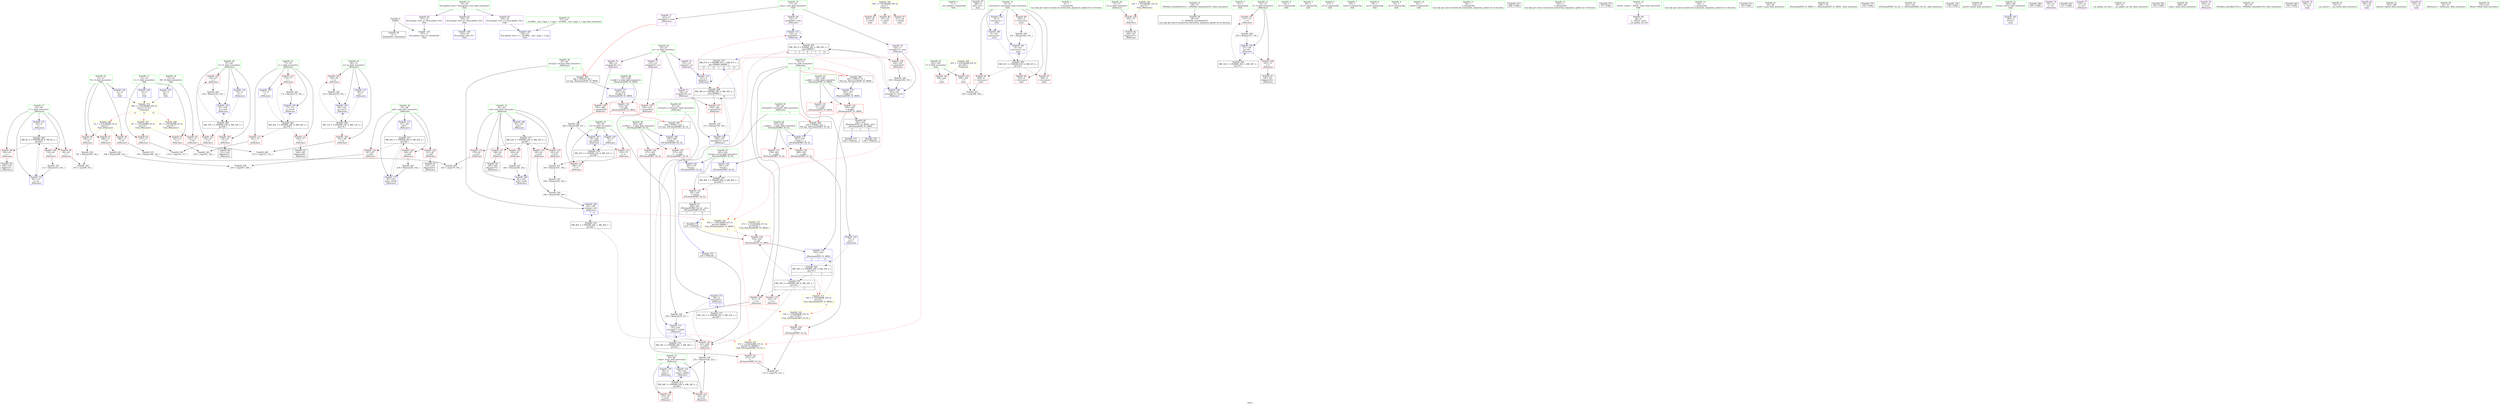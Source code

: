 digraph "SVFG" {
	label="SVFG";

	Node0x561d7dd28f70 [shape=record,color=grey,label="{NodeID: 0\nNullPtr}"];
	Node0x561d7dd28f70 -> Node0x561d7dd4ca90[style=solid];
	Node0x561d7dd28f70 -> Node0x561d7dd52920[style=solid];
	Node0x561d7dd67010 [shape=record,color=black,label="{NodeID: 277\nMR_24V_3 = PHI(MR_24V_4, MR_24V_2, )\npts\{82 \}\n}"];
	Node0x561d7dd67010 -> Node0x561d7dd50c60[style=dashed];
	Node0x561d7dd67010 -> Node0x561d7dd50d30[style=dashed];
	Node0x561d7dd67010 -> Node0x561d7dd50e00[style=dashed];
	Node0x561d7dd67010 -> Node0x561d7dd50ed0[style=dashed];
	Node0x561d7dd67010 -> Node0x561d7dd50fa0[style=dashed];
	Node0x561d7dd67010 -> Node0x561d7dd538c0[style=dashed];
	Node0x561d7dd4bf60 [shape=record,color=red,label="{NodeID: 111\n161\<--77\n\<--c\n_Z6docasev\n}"];
	Node0x561d7dd4bf60 -> Node0x561d7dd5a970[style=solid];
	Node0x561d7dd4a230 [shape=record,color=green,label="{NodeID: 28\n67\<--68\ni1\<--i1_field_insensitive\n_Z6docasev\n}"];
	Node0x561d7dd4a230 -> Node0x561d7dd4b740[style=solid];
	Node0x561d7dd4a230 -> Node0x561d7dd4b810[style=solid];
	Node0x561d7dd4a230 -> Node0x561d7dd4b8e0[style=solid];
	Node0x561d7dd4a230 -> Node0x561d7dd52c90[style=solid];
	Node0x561d7dd4a230 -> Node0x561d7dd52e30[style=solid];
	Node0x561d7dd6bbf0 [shape=record,color=yellow,style=double,label="{NodeID: 305\n59V_1 = ENCHI(MR_59V_0)\npts\{1 \}\nFun[main]}"];
	Node0x561d7dd6bbf0 -> Node0x561d7dd4eb30[style=dashed];
	Node0x561d7dd6bbf0 -> Node0x561d7dd4b330[style=dashed];
	Node0x561d7dd6bbf0 -> Node0x561d7dd4b400[style=dashed];
	Node0x561d7dd51f10 [shape=record,color=red,label="{NodeID: 139\n275\<--265\n\<--__b.addr\n_ZSt3maxIiERKT_S2_S2_\n}"];
	Node0x561d7dd51f10 -> Node0x561d7dd54280[style=solid];
	Node0x561d7dd4ca90 [shape=record,color=black,label="{NodeID: 56\n2\<--3\ndummyVal\<--dummyVal\n}"];
	Node0x561d7dd595f0 [shape=record,color=grey,label="{NodeID: 250\n196 = Binary(194, 195, )\n}"];
	Node0x561d7dd595f0 -> Node0x561d7dd537f0[style=solid];
	Node0x561d7dd53720 [shape=record,color=blue,label="{NodeID: 167\n79\<--189\nto\<--add39\n_Z6docasev\n}"];
	Node0x561d7dd53720 -> Node0x561d7dd4c2a0[style=dashed];
	Node0x561d7dd53720 -> Node0x561d7dd66b10[style=dashed];
	Node0x561d7dd4e210 [shape=record,color=purple,label="{NodeID: 84\n337\<--35\nllvm.global_ctors_2\<--llvm.global_ctors\nGlob }"];
	Node0x561d7dd4e210 -> Node0x561d7dd52920[style=solid];
	Node0x561d7dd2d5d0 [shape=record,color=green,label="{NodeID: 1\n7\<--1\n__dso_handle\<--dummyObj\nGlob }"];
	Node0x561d7dd67d20 [shape=record,color=black,label="{NodeID: 278\nMR_26V_2 = PHI(MR_26V_3, MR_26V_1, )\npts\{84 \}\n}"];
	Node0x561d7dd67d20 -> Node0x561d7dd517c0[style=dashed];
	Node0x561d7dd67d20 -> Node0x561d7dd537f0[style=dashed];
	Node0x561d7dd4c030 [shape=record,color=red,label="{NodeID: 112\n165\<--77\n\<--c\n_Z6docasev\n}"];
	Node0x561d7dd4c030 -> Node0x561d7dd4d0a0[style=solid];
	Node0x561d7dd4a300 [shape=record,color=green,label="{NodeID: 29\n69\<--70\nm\<--m_field_insensitive\n_Z6docasev\n}"];
	Node0x561d7dd4a300 -> Node0x561d7dd4b9b0[style=solid];
	Node0x561d7dd4a300 -> Node0x561d7dd4ba80[style=solid];
	Node0x561d7dd4a300 -> Node0x561d7dd52f00[style=solid];
	Node0x561d7dd4a300 -> Node0x561d7dd53240[style=solid];
	Node0x561d7dd51fe0 [shape=record,color=red,label="{NodeID: 140\n270\<--269\n\<--\n_ZSt3maxIiERKT_S2_S2_\n}"];
	Node0x561d7dd51fe0 -> Node0x561d7dd5a070[style=solid];
	Node0x561d7dd4cb90 [shape=record,color=black,label="{NodeID: 57\n288\<--9\nmain_ret\<--\nmain\n}"];
	Node0x561d7dd59770 [shape=record,color=grey,label="{NodeID: 251\n193 = Binary(191, 192, )\n}"];
	Node0x561d7dd59770 -> Node0x561d7dd598f0[style=solid];
	Node0x561d7dd537f0 [shape=record,color=blue,label="{NodeID: 168\n83\<--196\nref.tmp\<--div\n_Z6docasev\n|{|<s1>6}}"];
	Node0x561d7dd537f0 -> Node0x561d7dd67d20[style=dashed];
	Node0x561d7dd537f0:s1 -> Node0x561d7dd6c460[style=dashed,color=red];
	Node0x561d7dd4e310 [shape=record,color=red,label="{NodeID: 85\n298\<--8\n\<--testcasenr\nmain\n}"];
	Node0x561d7dd4e310 -> Node0x561d7dd5a670[style=solid];
	Node0x561d7dd48480 [shape=record,color=green,label="{NodeID: 2\n9\<--1\n\<--dummyObj\nCan only get source location for instruction, argument, global var or function.}"];
	Node0x561d7dd67e10 [shape=record,color=black,label="{NodeID: 279\nMR_49V_3 = PHI(MR_49V_4, MR_49V_2, )\npts\{262 \}\n}"];
	Node0x561d7dd67e10 -> Node0x561d7dd51bd0[style=dashed];
	Node0x561d7dd4c100 [shape=record,color=red,label="{NodeID: 113\n172\<--77\n\<--c\n_Z6docasev\n}"];
	Node0x561d7dd4c100 -> Node0x561d7dd59ef0[style=solid];
	Node0x561d7dd4a3d0 [shape=record,color=green,label="{NodeID: 30\n71\<--72\np\<--p_field_insensitive\n_Z6docasev\n}"];
	Node0x561d7dd4a3d0 -> Node0x561d7dd4bb50[style=solid];
	Node0x561d7dd520b0 [shape=record,color=red,label="{NodeID: 141\n272\<--271\n\<--\n_ZSt3maxIiERKT_S2_S2_\n}"];
	Node0x561d7dd520b0 -> Node0x561d7dd5a070[style=solid];
	Node0x561d7dd4cc60 [shape=record,color=black,label="{NodeID: 58\n48\<--49\n\<--_ZNSt8ios_base4InitD1Ev\nCan only get source location for instruction, argument, global var or function.}"];
	Node0x561d7dd598f0 [shape=record,color=grey,label="{NodeID: 252\n194 = Binary(193, 102, )\n}"];
	Node0x561d7dd598f0 -> Node0x561d7dd595f0[style=solid];
	Node0x561d7dd538c0 [shape=record,color=blue,label="{NodeID: 169\n81\<--201\np32\<--inc43\n_Z6docasev\n}"];
	Node0x561d7dd538c0 -> Node0x561d7dd67010[style=dashed];
	Node0x561d7dd4e3e0 [shape=record,color=red,label="{NodeID: 86\n303\<--8\n\<--testcasenr\nmain\n}"];
	Node0x561d7dd48510 [shape=record,color=green,label="{NodeID: 3\n21\<--1\n.str\<--dummyObj\nGlob }"];
	Node0x561d7dd68310 [shape=record,color=black,label="{NodeID: 280\nMR_10V_3 = PHI(MR_10V_4, MR_10V_2, )\npts\{68 \}\n}"];
	Node0x561d7dd68310 -> Node0x561d7dd4b740[style=dashed];
	Node0x561d7dd68310 -> Node0x561d7dd4b810[style=dashed];
	Node0x561d7dd68310 -> Node0x561d7dd4b8e0[style=dashed];
	Node0x561d7dd68310 -> Node0x561d7dd52e30[style=dashed];
	Node0x561d7dd4c1d0 [shape=record,color=red,label="{NodeID: 114\n188\<--79\n\<--to\n_Z6docasev\n}"];
	Node0x561d7dd4c1d0 -> Node0x561d7dd58cf0[style=solid];
	Node0x561d7dd4a4a0 [shape=record,color=green,label="{NodeID: 31\n73\<--74\nb\<--b_field_insensitive\n_Z6docasev\n}"];
	Node0x561d7dd4a4a0 -> Node0x561d7dd4bc20[style=solid];
	Node0x561d7dd4a4a0 -> Node0x561d7dd4bcf0[style=solid];
	Node0x561d7dd4a4a0 -> Node0x561d7dd52fd0[style=solid];
	Node0x561d7dd6bec0 [shape=record,color=yellow,style=double,label="{NodeID: 308\n65V_1 = ENCHI(MR_65V_0)\npts\{292 \}\nFun[main]}"];
	Node0x561d7dd6bec0 -> Node0x561d7dd52180[style=dashed];
	Node0x561d7dd6bec0 -> Node0x561d7dd52250[style=dashed];
	Node0x561d7dd52180 [shape=record,color=red,label="{NodeID: 142\n299\<--291\n\<--T\nmain\n}"];
	Node0x561d7dd52180 -> Node0x561d7dd5a670[style=solid];
	Node0x561d7dd4cd60 [shape=record,color=black,label="{NodeID: 59\n106\<--105\nidxprom\<--\n_Z6docasev\n}"];
	Node0x561d7dd59a70 [shape=record,color=grey,label="{NodeID: 253\n181 = Binary(180, 102, )\n}"];
	Node0x561d7dd59a70 -> Node0x561d7dd5a7f0[style=solid];
	Node0x561d7dd53990 [shape=record,color=blue,label="{NodeID: 170\n85\<--9\ntrans\<--\n_Z6docasev\n}"];
	Node0x561d7dd53990 -> Node0x561d7dd65210[style=dashed];
	Node0x561d7dd4e4b0 [shape=record,color=red,label="{NodeID: 87\n309\<--8\n\<--testcasenr\nmain\n}"];
	Node0x561d7dd485a0 [shape=record,color=green,label="{NodeID: 4\n23\<--1\n.str.1\<--dummyObj\nGlob }"];
	Node0x561d7dd4c2a0 [shape=record,color=red,label="{NodeID: 115\n191\<--79\n\<--to\n_Z6docasev\n}"];
	Node0x561d7dd4c2a0 -> Node0x561d7dd59770[style=solid];
	Node0x561d7dd4a570 [shape=record,color=green,label="{NodeID: 32\n75\<--76\nres\<--res_field_insensitive\n_Z6docasev\n|{|<s3>5|<s4>6}}"];
	Node0x561d7dd4a570 -> Node0x561d7dd4bdc0[style=solid];
	Node0x561d7dd4a570 -> Node0x561d7dd4be90[style=solid];
	Node0x561d7dd4a570 -> Node0x561d7dd53310[style=solid];
	Node0x561d7dd4a570:s3 -> Node0x561d7dd54b30[style=solid,color=red];
	Node0x561d7dd4a570:s4 -> Node0x561d7dd54b30[style=solid,color=red];
	Node0x561d7dd52250 [shape=record,color=red,label="{NodeID: 143\n304\<--291\n\<--T\nmain\n}"];
	Node0x561d7dd4ce30 [shape=record,color=black,label="{NodeID: 60\n121\<--120\nidxprom5\<--\n_Z6docasev\n}"];
	Node0x561d7dd59bf0 [shape=record,color=grey,label="{NodeID: 254\n101 = Binary(100, 102, )\n}"];
	Node0x561d7dd59bf0 -> Node0x561d7dd5aaf0[style=solid];
	Node0x561d7dd53a60 [shape=record,color=blue,label="{NodeID: 171\n87\<--102\np45\<--\n_Z6docasev\n}"];
	Node0x561d7dd53a60 -> Node0x561d7dd65710[style=dashed];
	Node0x561d7dd4e580 [shape=record,color=red,label="{NodeID: 88\n320\<--8\n\<--testcasenr\nmain\n}"];
	Node0x561d7dd4e580 -> Node0x561d7dd59470[style=solid];
	Node0x561d7dd48630 [shape=record,color=green,label="{NodeID: 5\n25\<--1\n.str.2\<--dummyObj\nGlob }"];
	Node0x561d7dd68d10 [shape=record,color=black,label="{NodeID: 282\nMR_18V_3 = PHI(MR_18V_4, MR_18V_2, )\npts\{76 \}\n|{|<s1>5}}"];
	Node0x561d7dd68d10 -> Node0x561d7dd66610[style=dashed];
	Node0x561d7dd68d10:s1 -> Node0x561d7dd6c190[style=dashed,color=red];
	Node0x561d7dd50c60 [shape=record,color=red,label="{NodeID: 116\n179\<--81\n\<--p32\n_Z6docasev\n}"];
	Node0x561d7dd50c60 -> Node0x561d7dd5a7f0[style=solid];
	Node0x561d7dd4a640 [shape=record,color=green,label="{NodeID: 33\n77\<--78\nc\<--c_field_insensitive\n_Z6docasev\n}"];
	Node0x561d7dd4a640 -> Node0x561d7dd4bf60[style=solid];
	Node0x561d7dd4a640 -> Node0x561d7dd4c030[style=solid];
	Node0x561d7dd4a640 -> Node0x561d7dd4c100[style=solid];
	Node0x561d7dd4a640 -> Node0x561d7dd533e0[style=solid];
	Node0x561d7dd4a640 -> Node0x561d7dd534b0[style=solid];
	Node0x561d7dd6c0b0 [shape=record,color=yellow,style=double,label="{NodeID: 310\n69V_1 = ENCHI(MR_69V_0)\npts\{12 14 16 \}\nFun[main]|{<s0>13|<s1>13|<s2>13}}"];
	Node0x561d7dd6c0b0:s0 -> Node0x561d7dd6a110[style=dashed,color=red];
	Node0x561d7dd6c0b0:s1 -> Node0x561d7dd6ac30[style=dashed,color=red];
	Node0x561d7dd6c0b0:s2 -> Node0x561d7dd6ad10[style=dashed,color=red];
	Node0x561d7dd52320 [shape=record,color=blue,label="{NodeID: 144\n8\<--9\ntestcasenr\<--\nGlob }"];
	Node0x561d7dd52320 -> Node0x561d7dd544f0[style=dashed];
	Node0x561d7dd4cf00 [shape=record,color=black,label="{NodeID: 61\n142\<--141\nidxprom14\<--\n_Z6docasev\n}"];
	Node0x561d7dd59d70 [shape=record,color=grey,label="{NodeID: 255\n111 = Binary(110, 102, )\n}"];
	Node0x561d7dd59d70 -> Node0x561d7dd52bc0[style=solid];
	Node0x561d7dd53b30 [shape=record,color=blue,label="{NodeID: 172\n89\<--9\nref.tmp50\<--\n_Z6docasev\n|{|<s2>7}}"];
	Node0x561d7dd53b30 -> Node0x561d7dd517c0[style=dashed];
	Node0x561d7dd53b30 -> Node0x561d7dd65c10[style=dashed];
	Node0x561d7dd53b30:s2 -> Node0x561d7dd6c840[style=dashed,color=red];
	Node0x561d7dd4e650 [shape=record,color=red,label="{NodeID: 89\n100\<--11\n\<--N\n_Z6docasev\n}"];
	Node0x561d7dd4e650 -> Node0x561d7dd59bf0[style=solid];
	Node0x561d7dd48f70 [shape=record,color=green,label="{NodeID: 6\n27\<--1\n.str.3\<--dummyObj\nGlob }"];
	Node0x561d7dd69210 [shape=record,color=black,label="{NodeID: 283\nMR_20V_3 = PHI(MR_20V_4, MR_20V_2, )\npts\{78 \}\n}"];
	Node0x561d7dd69210 -> Node0x561d7dd4bf60[style=dashed];
	Node0x561d7dd69210 -> Node0x561d7dd4c030[style=dashed];
	Node0x561d7dd69210 -> Node0x561d7dd4c100[style=dashed];
	Node0x561d7dd69210 -> Node0x561d7dd534b0[style=dashed];
	Node0x561d7dd50d30 [shape=record,color=red,label="{NodeID: 117\n184\<--81\n\<--p32\n_Z6docasev\n}"];
	Node0x561d7dd50d30 -> Node0x561d7dd4d170[style=solid];
	Node0x561d7dd4a710 [shape=record,color=green,label="{NodeID: 34\n79\<--80\nto\<--to_field_insensitive\n_Z6docasev\n}"];
	Node0x561d7dd4a710 -> Node0x561d7dd4c1d0[style=solid];
	Node0x561d7dd4a710 -> Node0x561d7dd4c2a0[style=solid];
	Node0x561d7dd4a710 -> Node0x561d7dd53580[style=solid];
	Node0x561d7dd4a710 -> Node0x561d7dd53720[style=solid];
	Node0x561d7dd6c190 [shape=record,color=yellow,style=double,label="{NodeID: 311\n18V_1 = ENCHI(MR_18V_0)\npts\{76 \}\nFun[_Z6setmaxIiERT_S1_RKS0_]|{|<s2>9}}"];
	Node0x561d7dd6c190 -> Node0x561d7dd51b00[style=dashed];
	Node0x561d7dd6c190 -> Node0x561d7dd54010[style=dashed];
	Node0x561d7dd6c190:s2 -> Node0x561d7dd6c840[style=dashed,color=red];
	Node0x561d7dd52420 [shape=record,color=blue,label="{NodeID: 145\n11\<--9\nN\<--\nGlob }"];
	Node0x561d7dd52420 -> Node0x561d7dd6c0b0[style=dashed];
	Node0x561d7dd4cfd0 [shape=record,color=black,label="{NodeID: 62\n148\<--147\nidxprom17\<--\n_Z6docasev\n}"];
	Node0x561d7dd59ef0 [shape=record,color=grey,label="{NodeID: 256\n173 = Binary(172, 102, )\n}"];
	Node0x561d7dd59ef0 -> Node0x561d7dd534b0[style=solid];
	Node0x561d7dd53c00 [shape=record,color=blue,label="{NodeID: 173\n91\<--218\nref.tmp51\<--sub54\n_Z6docasev\n|{|<s2>7}}"];
	Node0x561d7dd53c00 -> Node0x561d7dd517c0[style=dashed];
	Node0x561d7dd53c00 -> Node0x561d7dd66110[style=dashed];
	Node0x561d7dd53c00:s2 -> Node0x561d7dd6ca00[style=dashed,color=red];
	Node0x561d7dd4e720 [shape=record,color=red,label="{NodeID: 90\n180\<--11\n\<--N\n_Z6docasev\n}"];
	Node0x561d7dd4e720 -> Node0x561d7dd59a70[style=solid];
	Node0x561d7dd49000 [shape=record,color=green,label="{NodeID: 7\n29\<--1\nstderr\<--dummyObj\nGlob }"];
	Node0x561d7dd69710 [shape=record,color=black,label="{NodeID: 284\nMR_8V_3 = PHI(MR_8V_4, MR_8V_2, )\npts\{66 \}\n}"];
	Node0x561d7dd69710 -> Node0x561d7dd4b4d0[style=dashed];
	Node0x561d7dd69710 -> Node0x561d7dd4b5a0[style=dashed];
	Node0x561d7dd69710 -> Node0x561d7dd4b670[style=dashed];
	Node0x561d7dd69710 -> Node0x561d7dd52bc0[style=dashed];
	Node0x561d7dd50e00 [shape=record,color=red,label="{NodeID: 118\n192\<--81\n\<--p32\n_Z6docasev\n}"];
	Node0x561d7dd50e00 -> Node0x561d7dd59770[style=solid];
	Node0x561d7dd4a7e0 [shape=record,color=green,label="{NodeID: 35\n81\<--82\np32\<--p32_field_insensitive\n_Z6docasev\n}"];
	Node0x561d7dd4a7e0 -> Node0x561d7dd50c60[style=solid];
	Node0x561d7dd4a7e0 -> Node0x561d7dd50d30[style=solid];
	Node0x561d7dd4a7e0 -> Node0x561d7dd50e00[style=solid];
	Node0x561d7dd4a7e0 -> Node0x561d7dd50ed0[style=solid];
	Node0x561d7dd4a7e0 -> Node0x561d7dd50fa0[style=solid];
	Node0x561d7dd4a7e0 -> Node0x561d7dd53650[style=solid];
	Node0x561d7dd4a7e0 -> Node0x561d7dd538c0[style=solid];
	Node0x561d7dd52520 [shape=record,color=blue,label="{NodeID: 146\n13\<--9\nC\<--\nGlob }"];
	Node0x561d7dd52520 -> Node0x561d7dd6c0b0[style=dashed];
	Node0x561d7dd4d0a0 [shape=record,color=black,label="{NodeID: 63\n166\<--165\nidxprom26\<--\n_Z6docasev\n}"];
	Node0x561d7dd5a070 [shape=record,color=grey,label="{NodeID: 257\n273 = cmp(270, 272, )\n}"];
	Node0x561d7dd53cd0 [shape=record,color=blue,label="{NodeID: 174\n85\<--225\ntrans\<--add56\n_Z6docasev\n}"];
	Node0x561d7dd53cd0 -> Node0x561d7dd65210[style=dashed];
	Node0x561d7dd4e7f0 [shape=record,color=red,label="{NodeID: 91\n208\<--11\n\<--N\n_Z6docasev\n}"];
	Node0x561d7dd4e7f0 -> Node0x561d7dd58b70[style=solid];
	Node0x561d7dd49090 [shape=record,color=green,label="{NodeID: 8\n30\<--1\n.str.4\<--dummyObj\nGlob }"];
	Node0x561d7dd50ed0 [shape=record,color=red,label="{NodeID: 119\n195\<--81\n\<--p32\n_Z6docasev\n}"];
	Node0x561d7dd50ed0 -> Node0x561d7dd595f0[style=solid];
	Node0x561d7dd4a8b0 [shape=record,color=green,label="{NodeID: 36\n83\<--84\nref.tmp\<--ref.tmp_field_insensitive\n_Z6docasev\n|{|<s1>6}}"];
	Node0x561d7dd4a8b0 -> Node0x561d7dd537f0[style=solid];
	Node0x561d7dd4a8b0:s1 -> Node0x561d7dd54e00[style=solid,color=red];
	Node0x561d7dd52620 [shape=record,color=blue,label="{NodeID: 147\n15\<--9\nM\<--\nGlob }"];
	Node0x561d7dd52620 -> Node0x561d7dd6c0b0[style=dashed];
	Node0x561d7dd4d170 [shape=record,color=black,label="{NodeID: 64\n185\<--184\nidxprom37\<--\n_Z6docasev\n}"];
	Node0x561d7dd5a1f0 [shape=record,color=grey,label="{NodeID: 258\n210 = cmp(207, 209, )\n}"];
	Node0x561d7dd53da0 [shape=record,color=blue,label="{NodeID: 175\n87\<--229\np45\<--inc58\n_Z6docasev\n}"];
	Node0x561d7dd53da0 -> Node0x561d7dd65710[style=dashed];
	Node0x561d7dd4e8c0 [shape=record,color=red,label="{NodeID: 92\n117\<--13\n\<--C\n_Z6docasev\n}"];
	Node0x561d7dd4e8c0 -> Node0x561d7dd5a370[style=solid];
	Node0x561d7dd49120 [shape=record,color=green,label="{NodeID: 9\n32\<--1\n.str.5\<--dummyObj\nGlob }"];
	Node0x561d7dd6a110 [shape=record,color=yellow,style=double,label="{NodeID: 286\n2V_1 = ENCHI(MR_2V_0)\npts\{12 \}\nFun[_Z6docasev]}"];
	Node0x561d7dd6a110 -> Node0x561d7dd4e650[style=dashed];
	Node0x561d7dd6a110 -> Node0x561d7dd4e720[style=dashed];
	Node0x561d7dd6a110 -> Node0x561d7dd4e7f0[style=dashed];
	Node0x561d7dd50fa0 [shape=record,color=red,label="{NodeID: 120\n200\<--81\n\<--p32\n_Z6docasev\n}"];
	Node0x561d7dd50fa0 -> Node0x561d7dd59170[style=solid];
	Node0x561d7dd4a980 [shape=record,color=green,label="{NodeID: 37\n85\<--86\ntrans\<--trans_field_insensitive\n_Z6docasev\n}"];
	Node0x561d7dd4a980 -> Node0x561d7dd51070[style=solid];
	Node0x561d7dd4a980 -> Node0x561d7dd51140[style=solid];
	Node0x561d7dd4a980 -> Node0x561d7dd53990[style=solid];
	Node0x561d7dd4a980 -> Node0x561d7dd53cd0[style=solid];
	Node0x561d7dd6c460 [shape=record,color=yellow,style=double,label="{NodeID: 314\n45V_1 = ENCHI(MR_45V_0)\npts\{84 180000 \}\nFun[_Z6setmaxIiERT_S1_RKS0_]|{|<s1>9}}"];
	Node0x561d7dd6c460 -> Node0x561d7dd51b00[style=dashed];
	Node0x561d7dd6c460:s1 -> Node0x561d7dd6ca00[style=dashed,color=red];
	Node0x561d7dd52720 [shape=record,color=blue,label="{NodeID: 148\n335\<--36\nllvm.global_ctors_0\<--\nGlob }"];
	Node0x561d7dd4d240 [shape=record,color=black,label="{NodeID: 65\n214\<--213\nidxprom52\<--\n_Z6docasev\n}"];
	Node0x561d7dd5a370 [shape=record,color=grey,label="{NodeID: 259\n118 = cmp(116, 117, )\n}"];
	Node0x561d7dd53e70 [shape=record,color=blue,label="{NodeID: 176\n245\<--243\na.addr\<--a\n_Z6setmaxIiERT_S1_RKS0_\n}"];
	Node0x561d7dd53e70 -> Node0x561d7dd51890[style=dashed];
	Node0x561d7dd53e70 -> Node0x561d7dd51960[style=dashed];
	Node0x561d7dd4e990 [shape=record,color=red,label="{NodeID: 93\n162\<--13\n\<--C\n_Z6docasev\n}"];
	Node0x561d7dd4e990 -> Node0x561d7dd5a970[style=solid];
	Node0x561d7dd491b0 [shape=record,color=green,label="{NodeID: 10\n34\<--1\nstdout\<--dummyObj\nGlob }"];
	Node0x561d7dd6ac30 [shape=record,color=yellow,style=double,label="{NodeID: 287\n4V_1 = ENCHI(MR_4V_0)\npts\{14 \}\nFun[_Z6docasev]}"];
	Node0x561d7dd6ac30 -> Node0x561d7dd4e8c0[style=dashed];
	Node0x561d7dd6ac30 -> Node0x561d7dd4e990[style=dashed];
	Node0x561d7dd51070 [shape=record,color=red,label="{NodeID: 121\n224\<--85\n\<--trans\n_Z6docasev\n}"];
	Node0x561d7dd51070 -> Node0x561d7dd583f0[style=solid];
	Node0x561d7dd4aa50 [shape=record,color=green,label="{NodeID: 38\n87\<--88\np45\<--p45_field_insensitive\n_Z6docasev\n}"];
	Node0x561d7dd4aa50 -> Node0x561d7dd51210[style=solid];
	Node0x561d7dd4aa50 -> Node0x561d7dd512e0[style=solid];
	Node0x561d7dd4aa50 -> Node0x561d7dd513b0[style=solid];
	Node0x561d7dd4aa50 -> Node0x561d7dd53a60[style=solid];
	Node0x561d7dd4aa50 -> Node0x561d7dd53da0[style=solid];
	Node0x561d7dd6c570 [shape=record,color=yellow,style=double,label="{NodeID: 315\n47V_1 = ENCHI(MR_47V_0)\npts\{90 92 \}\nFun[_Z6setmaxIiERT_S1_RKS0_]}"];
	Node0x561d7dd6c570 -> Node0x561d7dd51b00[style=dashed];
	Node0x561d7dd52820 [shape=record,color=blue,label="{NodeID: 149\n336\<--37\nllvm.global_ctors_1\<--_GLOBAL__sub_I_fagu_1_1.cpp\nGlob }"];
	Node0x561d7dd4d310 [shape=record,color=black,label="{NodeID: 66\n242\<--255\n_Z6setmaxIiERT_S1_RKS0__ret\<--\n_Z6setmaxIiERT_S1_RKS0_\n|{<s0>5|<s1>6}}"];
	Node0x561d7dd4d310:s0 -> Node0x561d7dd81690[style=solid,color=blue];
	Node0x561d7dd4d310:s1 -> Node0x561d7dd81760[style=solid,color=blue];
	Node0x561d7dd5a4f0 [shape=record,color=grey,label="{NodeID: 260\n133 = cmp(131, 132, )\n}"];
	Node0x561d7dd53f40 [shape=record,color=blue,label="{NodeID: 177\n247\<--244\nb.addr\<--b\n_Z6setmaxIiERT_S1_RKS0_\n}"];
	Node0x561d7dd53f40 -> Node0x561d7dd51a30[style=dashed];
	Node0x561d7dd4ea60 [shape=record,color=red,label="{NodeID: 94\n132\<--15\n\<--M\n_Z6docasev\n}"];
	Node0x561d7dd4ea60 -> Node0x561d7dd5a4f0[style=solid];
	Node0x561d7dd49240 [shape=record,color=green,label="{NodeID: 11\n36\<--1\n\<--dummyObj\nCan only get source location for instruction, argument, global var or function.}"];
	Node0x561d7dd80100 [shape=record,color=black,label="{NodeID: 371\n306 = PHI()\n}"];
	Node0x561d7dd6ad10 [shape=record,color=yellow,style=double,label="{NodeID: 288\n6V_1 = ENCHI(MR_6V_0)\npts\{16 \}\nFun[_Z6docasev]}"];
	Node0x561d7dd6ad10 -> Node0x561d7dd4ea60[style=dashed];
	Node0x561d7dd51140 [shape=record,color=red,label="{NodeID: 122\n233\<--85\n\<--trans\n_Z6docasev\n}"];
	Node0x561d7dd4ab20 [shape=record,color=green,label="{NodeID: 39\n89\<--90\nref.tmp50\<--ref.tmp50_field_insensitive\n_Z6docasev\n|{|<s1>7}}"];
	Node0x561d7dd4ab20 -> Node0x561d7dd53b30[style=solid];
	Node0x561d7dd4ab20:s1 -> Node0x561d7dd54f80[style=solid,color=red];
	Node0x561d7dd52920 [shape=record,color=blue, style = dotted,label="{NodeID: 150\n337\<--3\nllvm.global_ctors_2\<--dummyVal\nGlob }"];
	Node0x561d7dd4d3e0 [shape=record,color=black,label="{NodeID: 67\n258\<--281\n_ZSt3maxIiERKT_S2_S2__ret\<--\n_ZSt3maxIiERKT_S2_S2_\n|{<s0>7|<s1>9}}"];
	Node0x561d7dd4d3e0:s0 -> Node0x561d7dd81300[style=solid,color=blue];
	Node0x561d7dd4d3e0:s1 -> Node0x561d7dd818a0[style=solid,color=blue];
	Node0x561d7dd5a670 [shape=record,color=grey,label="{NodeID: 261\n300 = cmp(298, 299, )\n}"];
	Node0x561d7dd54010 [shape=record,color=blue,label="{NodeID: 178\n255\<--254\n\<--\n_Z6setmaxIiERT_S1_RKS0_\n|{<s0>5|<s1>6}}"];
	Node0x561d7dd54010:s0 -> Node0x561d7dd68d10[style=dashed,color=blue];
	Node0x561d7dd54010:s1 -> Node0x561d7dd66610[style=dashed,color=blue];
	Node0x561d7dd4eb30 [shape=record,color=red,label="{NodeID: 95\n302\<--29\n\<--stderr\nmain\n}"];
	Node0x561d7dd492d0 [shape=record,color=green,label="{NodeID: 12\n102\<--1\n\<--dummyObj\nCan only get source location for instruction, argument, global var or function.}"];
	Node0x561d7dd81100 [shape=record,color=black,label="{NodeID: 372\n47 = PHI()\n}"];
	Node0x561d7dd51210 [shape=record,color=red,label="{NodeID: 123\n207\<--87\n\<--p45\n_Z6docasev\n}"];
	Node0x561d7dd51210 -> Node0x561d7dd5a1f0[style=solid];
	Node0x561d7dd4abf0 [shape=record,color=green,label="{NodeID: 40\n91\<--92\nref.tmp51\<--ref.tmp51_field_insensitive\n_Z6docasev\n|{|<s1>7}}"];
	Node0x561d7dd4abf0 -> Node0x561d7dd53c00[style=solid];
	Node0x561d7dd4abf0:s1 -> Node0x561d7dd55100[style=solid,color=red];
	Node0x561d7dd52a20 [shape=record,color=blue,label="{NodeID: 151\n65\<--9\ni\<--\n_Z6docasev\n}"];
	Node0x561d7dd52a20 -> Node0x561d7dd69710[style=dashed];
	Node0x561d7dd4d4b0 [shape=record,color=purple,label="{NodeID: 68\n46\<--4\n\<--_ZStL8__ioinit\n__cxx_global_var_init\n}"];
	Node0x561d7dd5a7f0 [shape=record,color=grey,label="{NodeID: 262\n182 = cmp(179, 181, )\n}"];
	Node0x561d7dd540e0 [shape=record,color=blue,label="{NodeID: 179\n263\<--259\n__a.addr\<--__a\n_ZSt3maxIiERKT_S2_S2_\n}"];
	Node0x561d7dd540e0 -> Node0x561d7dd51ca0[style=dashed];
	Node0x561d7dd540e0 -> Node0x561d7dd51d70[style=dashed];
	Node0x561d7dd4b330 [shape=record,color=red,label="{NodeID: 96\n317\<--29\n\<--stderr\nmain\n}"];
	Node0x561d7dd49360 [shape=record,color=green,label="{NodeID: 13\n139\<--1\n\<--dummyObj\nCan only get source location for instruction, argument, global var or function.}"];
	Node0x561d7dd81200 [shape=record,color=black,label="{NodeID: 373\n94 = PHI()\n}"];
	Node0x561d7dd512e0 [shape=record,color=red,label="{NodeID: 124\n213\<--87\n\<--p45\n_Z6docasev\n}"];
	Node0x561d7dd512e0 -> Node0x561d7dd4d240[style=solid];
	Node0x561d7dd4acc0 [shape=record,color=green,label="{NodeID: 41\n95\<--96\nscanf\<--scanf_field_insensitive\n}"];
	Node0x561d7dd6c840 [shape=record,color=yellow,style=double,label="{NodeID: 318\n55V_1 = ENCHI(MR_55V_0)\npts\{76 90 \}\nFun[_ZSt3maxIiERKT_S2_S2_]}"];
	Node0x561d7dd6c840 -> Node0x561d7dd51fe0[style=dashed];
	Node0x561d7dd52af0 [shape=record,color=blue,label="{NodeID: 152\n107\<--9\narrayidx\<--\n_Z6docasev\n}"];
	Node0x561d7dd52af0 -> Node0x561d7dd52af0[style=dashed];
	Node0x561d7dd52af0 -> Node0x561d7dd642e0[style=dashed];
	Node0x561d7dd4d580 [shape=record,color=purple,label="{NodeID: 69\n122\<--17\narrayidx6\<--cons\n_Z6docasev\n}"];
	Node0x561d7dd4d580 -> Node0x561d7dd52d60[style=solid];
	Node0x561d7dd5a970 [shape=record,color=grey,label="{NodeID: 263\n163 = cmp(161, 162, )\n}"];
	Node0x561d7dd541b0 [shape=record,color=blue,label="{NodeID: 180\n265\<--260\n__b.addr\<--__b\n_ZSt3maxIiERKT_S2_S2_\n}"];
	Node0x561d7dd541b0 -> Node0x561d7dd51e40[style=dashed];
	Node0x561d7dd541b0 -> Node0x561d7dd51f10[style=dashed];
	Node0x561d7dd4b400 [shape=record,color=red,label="{NodeID: 97\n313\<--34\n\<--stdout\nmain\n}"];
	Node0x561d7dd49460 [shape=record,color=green,label="{NodeID: 14\n4\<--6\n_ZStL8__ioinit\<--_ZStL8__ioinit_field_insensitive\nGlob }"];
	Node0x561d7dd49460 -> Node0x561d7dd4d4b0[style=solid];
	Node0x561d7dd81300 [shape=record,color=black,label="{NodeID: 374\n220 = PHI(258, )\n}"];
	Node0x561d7dd81300 -> Node0x561d7dd517c0[style=solid];
	Node0x561d7dd513b0 [shape=record,color=red,label="{NodeID: 125\n228\<--87\n\<--p45\n_Z6docasev\n}"];
	Node0x561d7dd513b0 -> Node0x561d7dd58870[style=solid];
	Node0x561d7dd4adc0 [shape=record,color=green,label="{NodeID: 42\n169\<--170\n_Z6setmaxIiERT_S1_RKS0_\<--_Z6setmaxIiERT_S1_RKS0__field_insensitive\n}"];
	Node0x561d7dd52bc0 [shape=record,color=blue,label="{NodeID: 153\n65\<--111\ni\<--inc\n_Z6docasev\n}"];
	Node0x561d7dd52bc0 -> Node0x561d7dd69710[style=dashed];
	Node0x561d7dd4d650 [shape=record,color=purple,label="{NodeID: 70\n143\<--17\narrayidx15\<--cons\n_Z6docasev\n}"];
	Node0x561d7dd4d650 -> Node0x561d7dd51480[style=solid];
	Node0x561d7dd4d650 -> Node0x561d7dd530a0[style=solid];
	Node0x561d7dd5aaf0 [shape=record,color=grey,label="{NodeID: 264\n103 = cmp(99, 101, )\n}"];
	Node0x561d7dd54280 [shape=record,color=blue,label="{NodeID: 181\n261\<--275\nretval\<--\n_ZSt3maxIiERKT_S2_S2_\n}"];
	Node0x561d7dd54280 -> Node0x561d7dd67e10[style=dashed];
	Node0x561d7dd4b4d0 [shape=record,color=red,label="{NodeID: 98\n99\<--65\n\<--i\n_Z6docasev\n}"];
	Node0x561d7dd4b4d0 -> Node0x561d7dd5aaf0[style=solid];
	Node0x561d7dd49560 [shape=record,color=green,label="{NodeID: 15\n8\<--10\ntestcasenr\<--testcasenr_field_insensitive\nGlob }"];
	Node0x561d7dd49560 -> Node0x561d7dd4e310[style=solid];
	Node0x561d7dd49560 -> Node0x561d7dd4e3e0[style=solid];
	Node0x561d7dd49560 -> Node0x561d7dd4e4b0[style=solid];
	Node0x561d7dd49560 -> Node0x561d7dd4e580[style=solid];
	Node0x561d7dd49560 -> Node0x561d7dd52320[style=solid];
	Node0x561d7dd49560 -> Node0x561d7dd544f0[style=solid];
	Node0x561d7dd49560 -> Node0x561d7dd545c0[style=solid];
	Node0x561d7dd814f0 [shape=record,color=black,label="{NodeID: 375\n235 = PHI()\n}"];
	Node0x561d7dd6b090 [shape=record,color=yellow,style=double,label="{NodeID: 292\n14V_1 = ENCHI(MR_14V_0)\npts\{72 \}\nFun[_Z6docasev]}"];
	Node0x561d7dd6b090 -> Node0x561d7dd4bb50[style=dashed];
	Node0x561d7dd51480 [shape=record,color=red,label="{NodeID: 126\n144\<--143\n\<--arrayidx15\n_Z6docasev\n}"];
	Node0x561d7dd51480 -> Node0x561d7dd58ff0[style=solid];
	Node0x561d7dd4aec0 [shape=record,color=green,label="{NodeID: 43\n221\<--222\n_ZSt3maxIiERKT_S2_S2_\<--_ZSt3maxIiERKT_S2_S2__field_insensitive\n}"];
	Node0x561d7dd6ca00 [shape=record,color=yellow,style=double,label="{NodeID: 320\n57V_1 = ENCHI(MR_57V_0)\npts\{84 92 180000 \}\nFun[_ZSt3maxIiERKT_S2_S2_]}"];
	Node0x561d7dd6ca00 -> Node0x561d7dd520b0[style=dashed];
	Node0x561d7dd52c90 [shape=record,color=blue,label="{NodeID: 154\n67\<--9\ni1\<--\n_Z6docasev\n}"];
	Node0x561d7dd52c90 -> Node0x561d7dd68310[style=dashed];
	Node0x561d7dd4d720 [shape=record,color=purple,label="{NodeID: 71\n167\<--17\narrayidx27\<--cons\n_Z6docasev\n|{<s0>5}}"];
	Node0x561d7dd4d720:s0 -> Node0x561d7dd54e00[style=solid,color=red];
	Node0x561d7dd633e0 [shape=record,color=black,label="{NodeID: 265\nMR_16V_2 = PHI(MR_16V_3, MR_16V_1, )\npts\{74 \}\n}"];
	Node0x561d7dd633e0 -> Node0x561d7dd4bc20[style=dashed];
	Node0x561d7dd633e0 -> Node0x561d7dd52fd0[style=dashed];
	Node0x561d7dd54350 [shape=record,color=blue,label="{NodeID: 182\n261\<--278\nretval\<--\n_ZSt3maxIiERKT_S2_S2_\n}"];
	Node0x561d7dd54350 -> Node0x561d7dd67e10[style=dashed];
	Node0x561d7dd4b5a0 [shape=record,color=red,label="{NodeID: 99\n105\<--65\n\<--i\n_Z6docasev\n}"];
	Node0x561d7dd4b5a0 -> Node0x561d7dd4cd60[style=solid];
	Node0x561d7dd49660 [shape=record,color=green,label="{NodeID: 16\n11\<--12\nN\<--N_field_insensitive\nGlob }"];
	Node0x561d7dd49660 -> Node0x561d7dd4e650[style=solid];
	Node0x561d7dd49660 -> Node0x561d7dd4e720[style=solid];
	Node0x561d7dd49660 -> Node0x561d7dd4e7f0[style=solid];
	Node0x561d7dd49660 -> Node0x561d7dd52420[style=solid];
	Node0x561d7dd815c0 [shape=record,color=black,label="{NodeID: 376\n136 = PHI()\n}"];
	Node0x561d7dd51550 [shape=record,color=red,label="{NodeID: 127\n150\<--149\n\<--arrayidx18\n_Z6docasev\n}"];
	Node0x561d7dd51550 -> Node0x561d7dd58570[style=solid];
	Node0x561d7dd4afc0 [shape=record,color=green,label="{NodeID: 44\n236\<--237\nprintf\<--printf_field_insensitive\n}"];
	Node0x561d7dd583f0 [shape=record,color=grey,label="{NodeID: 238\n225 = Binary(224, 223, )\n}"];
	Node0x561d7dd583f0 -> Node0x561d7dd53cd0[style=solid];
	Node0x561d7dd52d60 [shape=record,color=blue,label="{NodeID: 155\n122\<--9\narrayidx6\<--\n_Z6docasev\n}"];
	Node0x561d7dd52d60 -> Node0x561d7dd52d60[style=dashed];
	Node0x561d7dd52d60 -> Node0x561d7dd63de0[style=dashed];
	Node0x561d7dd4d7f0 [shape=record,color=purple,label="{NodeID: 72\n107\<--19\narrayidx\<--nr\n_Z6docasev\n}"];
	Node0x561d7dd4d7f0 -> Node0x561d7dd52af0[style=solid];
	Node0x561d7dd638e0 [shape=record,color=black,label="{NodeID: 266\nMR_12V_3 = PHI(MR_12V_4, MR_12V_2, )\npts\{70 \}\n}"];
	Node0x561d7dd638e0 -> Node0x561d7dd4b9b0[style=dashed];
	Node0x561d7dd638e0 -> Node0x561d7dd4ba80[style=dashed];
	Node0x561d7dd638e0 -> Node0x561d7dd53240[style=dashed];
	Node0x561d7dd54420 [shape=record,color=blue,label="{NodeID: 183\n289\<--9\nretval\<--\nmain\n}"];
	Node0x561d7dd4b670 [shape=record,color=red,label="{NodeID: 100\n110\<--65\n\<--i\n_Z6docasev\n}"];
	Node0x561d7dd4b670 -> Node0x561d7dd59d70[style=solid];
	Node0x561d7dd49760 [shape=record,color=green,label="{NodeID: 17\n13\<--14\nC\<--C_field_insensitive\nGlob }"];
	Node0x561d7dd49760 -> Node0x561d7dd4e8c0[style=solid];
	Node0x561d7dd49760 -> Node0x561d7dd4e990[style=solid];
	Node0x561d7dd49760 -> Node0x561d7dd52520[style=solid];
	Node0x561d7dd81690 [shape=record,color=black,label="{NodeID: 377\n168 = PHI(242, )\n}"];
	Node0x561d7dd51620 [shape=record,color=red,label="{NodeID: 128\n187\<--186\n\<--arrayidx38\n_Z6docasev\n}"];
	Node0x561d7dd51620 -> Node0x561d7dd58cf0[style=solid];
	Node0x561d7dd4b0c0 [shape=record,color=green,label="{NodeID: 45\n245\<--246\na.addr\<--a.addr_field_insensitive\n_Z6setmaxIiERT_S1_RKS0_\n}"];
	Node0x561d7dd4b0c0 -> Node0x561d7dd51890[style=solid];
	Node0x561d7dd4b0c0 -> Node0x561d7dd51960[style=solid];
	Node0x561d7dd4b0c0 -> Node0x561d7dd53e70[style=solid];
	Node0x561d7dd58570 [shape=record,color=grey,label="{NodeID: 239\n151 = Binary(150, 102, )\n}"];
	Node0x561d7dd58570 -> Node0x561d7dd53170[style=solid];
	Node0x561d7dd52e30 [shape=record,color=blue,label="{NodeID: 156\n67\<--126\ni1\<--inc8\n_Z6docasev\n}"];
	Node0x561d7dd52e30 -> Node0x561d7dd68310[style=dashed];
	Node0x561d7dd4d8c0 [shape=record,color=purple,label="{NodeID: 73\n149\<--19\narrayidx18\<--nr\n_Z6docasev\n}"];
	Node0x561d7dd4d8c0 -> Node0x561d7dd51550[style=solid];
	Node0x561d7dd4d8c0 -> Node0x561d7dd53170[style=solid];
	Node0x561d7dd63de0 [shape=record,color=black,label="{NodeID: 267\nMR_36V_4 = PHI(MR_36V_5, MR_36V_2, )\npts\{180000 \}\n|{|<s3>5|<s4>6|<s5>7|<s6>13}}"];
	Node0x561d7dd63de0 -> Node0x561d7dd51480[style=dashed];
	Node0x561d7dd63de0 -> Node0x561d7dd517c0[style=dashed];
	Node0x561d7dd63de0 -> Node0x561d7dd530a0[style=dashed];
	Node0x561d7dd63de0:s3 -> Node0x561d7dd6c460[style=dashed,color=red];
	Node0x561d7dd63de0:s4 -> Node0x561d7dd6c460[style=dashed,color=red];
	Node0x561d7dd63de0:s5 -> Node0x561d7dd6ca00[style=dashed,color=red];
	Node0x561d7dd63de0:s6 -> Node0x561d7dd64ce0[style=dashed,color=blue];
	Node0x561d7dd544f0 [shape=record,color=blue,label="{NodeID: 184\n8\<--102\ntestcasenr\<--\nmain\n}"];
	Node0x561d7dd544f0 -> Node0x561d7dd647e0[style=dashed];
	Node0x561d7dd4b740 [shape=record,color=red,label="{NodeID: 101\n116\<--67\n\<--i1\n_Z6docasev\n}"];
	Node0x561d7dd4b740 -> Node0x561d7dd5a370[style=solid];
	Node0x561d7dd49860 [shape=record,color=green,label="{NodeID: 18\n15\<--16\nM\<--M_field_insensitive\nGlob }"];
	Node0x561d7dd49860 -> Node0x561d7dd4ea60[style=solid];
	Node0x561d7dd49860 -> Node0x561d7dd52620[style=solid];
	Node0x561d7dd81760 [shape=record,color=black,label="{NodeID: 378\n198 = PHI(242, )\n}"];
	Node0x561d7dd516f0 [shape=record,color=red,label="{NodeID: 129\n216\<--215\n\<--arrayidx53\n_Z6docasev\n}"];
	Node0x561d7dd516f0 -> Node0x561d7dd589f0[style=solid];
	Node0x561d7dd4b190 [shape=record,color=green,label="{NodeID: 46\n247\<--248\nb.addr\<--b.addr_field_insensitive\n_Z6setmaxIiERT_S1_RKS0_\n}"];
	Node0x561d7dd4b190 -> Node0x561d7dd51a30[style=solid];
	Node0x561d7dd4b190 -> Node0x561d7dd53f40[style=solid];
	Node0x561d7dd586f0 [shape=record,color=grey,label="{NodeID: 240\n155 = Binary(154, 102, )\n}"];
	Node0x561d7dd586f0 -> Node0x561d7dd53240[style=solid];
	Node0x561d7dd52f00 [shape=record,color=blue,label="{NodeID: 157\n69\<--9\nm\<--\n_Z6docasev\n}"];
	Node0x561d7dd52f00 -> Node0x561d7dd638e0[style=dashed];
	Node0x561d7dd4d990 [shape=record,color=purple,label="{NodeID: 74\n186\<--19\narrayidx38\<--nr\n_Z6docasev\n}"];
	Node0x561d7dd4d990 -> Node0x561d7dd51620[style=solid];
	Node0x561d7dd642e0 [shape=record,color=black,label="{NodeID: 268\nMR_38V_4 = PHI(MR_38V_5, MR_38V_2, )\npts\{200000 \}\n|{|<s4>13}}"];
	Node0x561d7dd642e0 -> Node0x561d7dd51550[style=dashed];
	Node0x561d7dd642e0 -> Node0x561d7dd51620[style=dashed];
	Node0x561d7dd642e0 -> Node0x561d7dd516f0[style=dashed];
	Node0x561d7dd642e0 -> Node0x561d7dd53170[style=dashed];
	Node0x561d7dd642e0:s4 -> Node0x561d7dd64ce0[style=dashed,color=blue];
	Node0x561d7dd545c0 [shape=record,color=blue,label="{NodeID: 185\n8\<--321\ntestcasenr\<--inc\nmain\n}"];
	Node0x561d7dd545c0 -> Node0x561d7dd647e0[style=dashed];
	Node0x561d7dd4b810 [shape=record,color=red,label="{NodeID: 102\n120\<--67\n\<--i1\n_Z6docasev\n}"];
	Node0x561d7dd4b810 -> Node0x561d7dd4ce30[style=solid];
	Node0x561d7dd49960 [shape=record,color=green,label="{NodeID: 19\n17\<--18\ncons\<--cons_field_insensitive\nGlob }"];
	Node0x561d7dd49960 -> Node0x561d7dd4d580[style=solid];
	Node0x561d7dd49960 -> Node0x561d7dd4d650[style=solid];
	Node0x561d7dd49960 -> Node0x561d7dd4d720[style=solid];
	Node0x561d7dd818a0 [shape=record,color=black,label="{NodeID: 379\n253 = PHI(258, )\n}"];
	Node0x561d7dd818a0 -> Node0x561d7dd51b00[style=solid];
	Node0x561d7dd517c0 [shape=record,color=red,label="{NodeID: 130\n223\<--220\n\<--call55\n_Z6docasev\n}"];
	Node0x561d7dd517c0 -> Node0x561d7dd583f0[style=solid];
	Node0x561d7dd4b260 [shape=record,color=green,label="{NodeID: 47\n261\<--262\nretval\<--retval_field_insensitive\n_ZSt3maxIiERKT_S2_S2_\n}"];
	Node0x561d7dd4b260 -> Node0x561d7dd51bd0[style=solid];
	Node0x561d7dd4b260 -> Node0x561d7dd54280[style=solid];
	Node0x561d7dd4b260 -> Node0x561d7dd54350[style=solid];
	Node0x561d7dd58870 [shape=record,color=grey,label="{NodeID: 241\n229 = Binary(228, 102, )\n}"];
	Node0x561d7dd58870 -> Node0x561d7dd53da0[style=solid];
	Node0x561d7dd52fd0 [shape=record,color=blue,label="{NodeID: 158\n73\<--138\nb\<--dec\n_Z6docasev\n}"];
	Node0x561d7dd52fd0 -> Node0x561d7dd4bcf0[style=dashed];
	Node0x561d7dd52fd0 -> Node0x561d7dd633e0[style=dashed];
	Node0x561d7dd4da60 [shape=record,color=purple,label="{NodeID: 75\n215\<--19\narrayidx53\<--nr\n_Z6docasev\n}"];
	Node0x561d7dd4da60 -> Node0x561d7dd516f0[style=solid];
	Node0x561d7dd647e0 [shape=record,color=black,label="{NodeID: 269\nMR_61V_3 = PHI(MR_61V_4, MR_61V_2, )\npts\{10 \}\n}"];
	Node0x561d7dd647e0 -> Node0x561d7dd4e310[style=dashed];
	Node0x561d7dd647e0 -> Node0x561d7dd4e3e0[style=dashed];
	Node0x561d7dd647e0 -> Node0x561d7dd4e4b0[style=dashed];
	Node0x561d7dd647e0 -> Node0x561d7dd4e580[style=dashed];
	Node0x561d7dd647e0 -> Node0x561d7dd545c0[style=dashed];
	Node0x561d7dd4b8e0 [shape=record,color=red,label="{NodeID: 103\n125\<--67\n\<--i1\n_Z6docasev\n}"];
	Node0x561d7dd4b8e0 -> Node0x561d7dd58e70[style=solid];
	Node0x561d7dd49a60 [shape=record,color=green,label="{NodeID: 20\n19\<--20\nnr\<--nr_field_insensitive\nGlob }"];
	Node0x561d7dd49a60 -> Node0x561d7dd4d7f0[style=solid];
	Node0x561d7dd49a60 -> Node0x561d7dd4d8c0[style=solid];
	Node0x561d7dd49a60 -> Node0x561d7dd4d990[style=solid];
	Node0x561d7dd49a60 -> Node0x561d7dd4da60[style=solid];
	Node0x561d7dd81b60 [shape=record,color=black,label="{NodeID: 380\n295 = PHI()\n}"];
	Node0x561d7dd51890 [shape=record,color=red,label="{NodeID: 131\n251\<--245\n\<--a.addr\n_Z6setmaxIiERT_S1_RKS0_\n|{<s0>9}}"];
	Node0x561d7dd51890:s0 -> Node0x561d7dd54f80[style=solid,color=red];
	Node0x561d7dd4c350 [shape=record,color=green,label="{NodeID: 48\n263\<--264\n__a.addr\<--__a.addr_field_insensitive\n_ZSt3maxIiERKT_S2_S2_\n}"];
	Node0x561d7dd4c350 -> Node0x561d7dd51ca0[style=solid];
	Node0x561d7dd4c350 -> Node0x561d7dd51d70[style=solid];
	Node0x561d7dd4c350 -> Node0x561d7dd540e0[style=solid];
	Node0x561d7dd589f0 [shape=record,color=grey,label="{NodeID: 242\n218 = Binary(216, 217, )\n}"];
	Node0x561d7dd589f0 -> Node0x561d7dd53c00[style=solid];
	Node0x561d7dd530a0 [shape=record,color=blue,label="{NodeID: 159\n143\<--145\narrayidx15\<--inc16\n_Z6docasev\n}"];
	Node0x561d7dd530a0 -> Node0x561d7dd63de0[style=dashed];
	Node0x561d7dd4db30 [shape=record,color=purple,label="{NodeID: 76\n93\<--21\n\<--.str\n_Z6docasev\n}"];
	Node0x561d7dd64ce0 [shape=record,color=black,label="{NodeID: 270\nMR_67V_2 = PHI(MR_67V_3, MR_67V_1, )\npts\{180000 200000 \}\n|{<s0>13|<s1>13|<s2>13|<s3>13}}"];
	Node0x561d7dd64ce0:s0 -> Node0x561d7dd52af0[style=dashed,color=red];
	Node0x561d7dd64ce0:s1 -> Node0x561d7dd52d60[style=dashed,color=red];
	Node0x561d7dd64ce0:s2 -> Node0x561d7dd63de0[style=dashed,color=red];
	Node0x561d7dd64ce0:s3 -> Node0x561d7dd642e0[style=dashed,color=red];
	Node0x561d7dd4b9b0 [shape=record,color=red,label="{NodeID: 104\n131\<--69\n\<--m\n_Z6docasev\n}"];
	Node0x561d7dd4b9b0 -> Node0x561d7dd5a4f0[style=solid];
	Node0x561d7dd49b60 [shape=record,color=green,label="{NodeID: 21\n35\<--39\nllvm.global_ctors\<--llvm.global_ctors_field_insensitive\nGlob }"];
	Node0x561d7dd49b60 -> Node0x561d7dd4e010[style=solid];
	Node0x561d7dd49b60 -> Node0x561d7dd4e110[style=solid];
	Node0x561d7dd49b60 -> Node0x561d7dd4e210[style=solid];
	Node0x561d7dd81c30 [shape=record,color=black,label="{NodeID: 381\n311 = PHI()\n}"];
	Node0x561d7dd51960 [shape=record,color=red,label="{NodeID: 132\n255\<--245\n\<--a.addr\n_Z6setmaxIiERT_S1_RKS0_\n}"];
	Node0x561d7dd51960 -> Node0x561d7dd4d310[style=solid];
	Node0x561d7dd51960 -> Node0x561d7dd54010[style=solid];
	Node0x561d7dd4c420 [shape=record,color=green,label="{NodeID: 49\n265\<--266\n__b.addr\<--__b.addr_field_insensitive\n_ZSt3maxIiERKT_S2_S2_\n}"];
	Node0x561d7dd4c420 -> Node0x561d7dd51e40[style=solid];
	Node0x561d7dd4c420 -> Node0x561d7dd51f10[style=solid];
	Node0x561d7dd4c420 -> Node0x561d7dd541b0[style=solid];
	Node0x561d7dd58b70 [shape=record,color=grey,label="{NodeID: 243\n209 = Binary(208, 102, )\n}"];
	Node0x561d7dd58b70 -> Node0x561d7dd5a1f0[style=solid];
	Node0x561d7dd53170 [shape=record,color=blue,label="{NodeID: 160\n149\<--151\narrayidx18\<--inc19\n_Z6docasev\n}"];
	Node0x561d7dd53170 -> Node0x561d7dd642e0[style=dashed];
	Node0x561d7dd4dc00 [shape=record,color=purple,label="{NodeID: 77\n135\<--23\n\<--.str.1\n_Z6docasev\n}"];
	Node0x561d7dd65210 [shape=record,color=black,label="{NodeID: 271\nMR_28V_3 = PHI(MR_28V_4, MR_28V_2, )\npts\{86 \}\n}"];
	Node0x561d7dd65210 -> Node0x561d7dd51070[style=dashed];
	Node0x561d7dd65210 -> Node0x561d7dd51140[style=dashed];
	Node0x561d7dd65210 -> Node0x561d7dd53cd0[style=dashed];
	Node0x561d7dd4ba80 [shape=record,color=red,label="{NodeID: 105\n154\<--69\n\<--m\n_Z6docasev\n}"];
	Node0x561d7dd4ba80 -> Node0x561d7dd586f0[style=solid];
	Node0x561d7dd49c60 [shape=record,color=green,label="{NodeID: 22\n40\<--41\n__cxx_global_var_init\<--__cxx_global_var_init_field_insensitive\n}"];
	Node0x561d7dd81d00 [shape=record,color=black,label="{NodeID: 382\n314 = PHI()\n}"];
	Node0x561d7dd51a30 [shape=record,color=red,label="{NodeID: 133\n252\<--247\n\<--b.addr\n_Z6setmaxIiERT_S1_RKS0_\n|{<s0>9}}"];
	Node0x561d7dd51a30:s0 -> Node0x561d7dd55100[style=solid,color=red];
	Node0x561d7dd4c4f0 [shape=record,color=green,label="{NodeID: 50\n286\<--287\nmain\<--main_field_insensitive\n}"];
	Node0x561d7dd58cf0 [shape=record,color=grey,label="{NodeID: 244\n189 = Binary(188, 187, )\n}"];
	Node0x561d7dd58cf0 -> Node0x561d7dd53720[style=solid];
	Node0x561d7dd53240 [shape=record,color=blue,label="{NodeID: 161\n69\<--155\nm\<--inc21\n_Z6docasev\n}"];
	Node0x561d7dd53240 -> Node0x561d7dd638e0[style=dashed];
	Node0x561d7dd4dcd0 [shape=record,color=purple,label="{NodeID: 78\n234\<--25\n\<--.str.2\n_Z6docasev\n}"];
	Node0x561d7dd65710 [shape=record,color=black,label="{NodeID: 272\nMR_30V_3 = PHI(MR_30V_4, MR_30V_2, )\npts\{88 \}\n}"];
	Node0x561d7dd65710 -> Node0x561d7dd51210[style=dashed];
	Node0x561d7dd65710 -> Node0x561d7dd512e0[style=dashed];
	Node0x561d7dd65710 -> Node0x561d7dd513b0[style=dashed];
	Node0x561d7dd65710 -> Node0x561d7dd53da0[style=dashed];
	Node0x561d7dd4bb50 [shape=record,color=red,label="{NodeID: 106\n147\<--71\n\<--p\n_Z6docasev\n}"];
	Node0x561d7dd4bb50 -> Node0x561d7dd4cfd0[style=solid];
	Node0x561d7dd49d60 [shape=record,color=green,label="{NodeID: 23\n44\<--45\n_ZNSt8ios_base4InitC1Ev\<--_ZNSt8ios_base4InitC1Ev_field_insensitive\n}"];
	Node0x561d7dd81dd0 [shape=record,color=black,label="{NodeID: 383\n318 = PHI()\n}"];
	Node0x561d7dd51b00 [shape=record,color=red,label="{NodeID: 134\n254\<--253\n\<--call\n_Z6setmaxIiERT_S1_RKS0_\n}"];
	Node0x561d7dd51b00 -> Node0x561d7dd54010[style=solid];
	Node0x561d7dd4c5f0 [shape=record,color=green,label="{NodeID: 51\n289\<--290\nretval\<--retval_field_insensitive\nmain\n}"];
	Node0x561d7dd4c5f0 -> Node0x561d7dd54420[style=solid];
	Node0x561d7dd58e70 [shape=record,color=grey,label="{NodeID: 245\n126 = Binary(125, 102, )\n}"];
	Node0x561d7dd58e70 -> Node0x561d7dd52e30[style=solid];
	Node0x561d7dd53310 [shape=record,color=blue,label="{NodeID: 162\n75\<--9\nres\<--\n_Z6docasev\n}"];
	Node0x561d7dd53310 -> Node0x561d7dd68d10[style=dashed];
	Node0x561d7dd4dda0 [shape=record,color=purple,label="{NodeID: 79\n294\<--27\n\<--.str.3\nmain\n}"];
	Node0x561d7dd65c10 [shape=record,color=black,label="{NodeID: 273\nMR_32V_2 = PHI(MR_32V_3, MR_32V_1, )\npts\{90 \}\n}"];
	Node0x561d7dd65c10 -> Node0x561d7dd53b30[style=dashed];
	Node0x561d7dd4bc20 [shape=record,color=red,label="{NodeID: 107\n137\<--73\n\<--b\n_Z6docasev\n}"];
	Node0x561d7dd4bc20 -> Node0x561d7dd592f0[style=solid];
	Node0x561d7dd49e60 [shape=record,color=green,label="{NodeID: 24\n50\<--51\n__cxa_atexit\<--__cxa_atexit_field_insensitive\n}"];
	Node0x561d7dd54b30 [shape=record,color=black,label="{NodeID: 384\n243 = PHI(75, 75, )\n0th arg _Z6setmaxIiERT_S1_RKS0_ }"];
	Node0x561d7dd54b30 -> Node0x561d7dd53e70[style=solid];
	Node0x561d7dd51bd0 [shape=record,color=red,label="{NodeID: 135\n281\<--261\n\<--retval\n_ZSt3maxIiERKT_S2_S2_\n}"];
	Node0x561d7dd51bd0 -> Node0x561d7dd4d3e0[style=solid];
	Node0x561d7dd4c6c0 [shape=record,color=green,label="{NodeID: 52\n291\<--292\nT\<--T_field_insensitive\nmain\n}"];
	Node0x561d7dd4c6c0 -> Node0x561d7dd52180[style=solid];
	Node0x561d7dd4c6c0 -> Node0x561d7dd52250[style=solid];
	Node0x561d7dd58ff0 [shape=record,color=grey,label="{NodeID: 246\n145 = Binary(144, 102, )\n}"];
	Node0x561d7dd58ff0 -> Node0x561d7dd530a0[style=solid];
	Node0x561d7dd533e0 [shape=record,color=blue,label="{NodeID: 163\n77\<--9\nc\<--\n_Z6docasev\n}"];
	Node0x561d7dd533e0 -> Node0x561d7dd69210[style=dashed];
	Node0x561d7dd4de70 [shape=record,color=purple,label="{NodeID: 80\n305\<--30\n\<--.str.4\nmain\n}"];
	Node0x561d7dd66110 [shape=record,color=black,label="{NodeID: 274\nMR_34V_2 = PHI(MR_34V_3, MR_34V_1, )\npts\{92 \}\n}"];
	Node0x561d7dd66110 -> Node0x561d7dd53c00[style=dashed];
	Node0x561d7dd4bcf0 [shape=record,color=red,label="{NodeID: 108\n141\<--73\n\<--b\n_Z6docasev\n}"];
	Node0x561d7dd4bcf0 -> Node0x561d7dd4cf00[style=solid];
	Node0x561d7dd49f60 [shape=record,color=green,label="{NodeID: 25\n49\<--55\n_ZNSt8ios_base4InitD1Ev\<--_ZNSt8ios_base4InitD1Ev_field_insensitive\n}"];
	Node0x561d7dd49f60 -> Node0x561d7dd4cc60[style=solid];
	Node0x561d7dd54e00 [shape=record,color=black,label="{NodeID: 385\n244 = PHI(167, 83, )\n1st arg _Z6setmaxIiERT_S1_RKS0_ }"];
	Node0x561d7dd54e00 -> Node0x561d7dd53f40[style=solid];
	Node0x561d7dd51ca0 [shape=record,color=red,label="{NodeID: 136\n269\<--263\n\<--__a.addr\n_ZSt3maxIiERKT_S2_S2_\n}"];
	Node0x561d7dd51ca0 -> Node0x561d7dd51fe0[style=solid];
	Node0x561d7dd4c790 [shape=record,color=green,label="{NodeID: 53\n307\<--308\nfprintf\<--fprintf_field_insensitive\n}"];
	Node0x561d7dd59170 [shape=record,color=grey,label="{NodeID: 247\n201 = Binary(200, 102, )\n}"];
	Node0x561d7dd59170 -> Node0x561d7dd538c0[style=solid];
	Node0x561d7dd534b0 [shape=record,color=blue,label="{NodeID: 164\n77\<--173\nc\<--inc30\n_Z6docasev\n}"];
	Node0x561d7dd534b0 -> Node0x561d7dd69210[style=dashed];
	Node0x561d7dd4df40 [shape=record,color=purple,label="{NodeID: 81\n310\<--32\n\<--.str.5\nmain\n}"];
	Node0x561d7dd66610 [shape=record,color=black,label="{NodeID: 275\nMR_18V_5 = PHI(MR_18V_6, MR_18V_3, )\npts\{76 \}\n|{|<s3>6}}"];
	Node0x561d7dd66610 -> Node0x561d7dd4bdc0[style=dashed];
	Node0x561d7dd66610 -> Node0x561d7dd4be90[style=dashed];
	Node0x561d7dd66610 -> Node0x561d7dd517c0[style=dashed];
	Node0x561d7dd66610:s3 -> Node0x561d7dd6c190[style=dashed,color=red];
	Node0x561d7dd4bdc0 [shape=record,color=red,label="{NodeID: 109\n217\<--75\n\<--res\n_Z6docasev\n}"];
	Node0x561d7dd4bdc0 -> Node0x561d7dd589f0[style=solid];
	Node0x561d7dd4a060 [shape=record,color=green,label="{NodeID: 26\n62\<--63\n_Z6docasev\<--_Z6docasev_field_insensitive\n}"];
	Node0x561d7dd54f80 [shape=record,color=black,label="{NodeID: 386\n259 = PHI(89, 251, )\n0th arg _ZSt3maxIiERKT_S2_S2_ }"];
	Node0x561d7dd54f80 -> Node0x561d7dd540e0[style=solid];
	Node0x561d7dd51d70 [shape=record,color=red,label="{NodeID: 137\n278\<--263\n\<--__a.addr\n_ZSt3maxIiERKT_S2_S2_\n}"];
	Node0x561d7dd51d70 -> Node0x561d7dd54350[style=solid];
	Node0x561d7dd4c890 [shape=record,color=green,label="{NodeID: 54\n315\<--316\nfflush\<--fflush_field_insensitive\n}"];
	Node0x561d7dd592f0 [shape=record,color=grey,label="{NodeID: 248\n138 = Binary(137, 139, )\n}"];
	Node0x561d7dd592f0 -> Node0x561d7dd52fd0[style=solid];
	Node0x561d7dd53580 [shape=record,color=blue,label="{NodeID: 165\n79\<--9\nto\<--\n_Z6docasev\n}"];
	Node0x561d7dd53580 -> Node0x561d7dd66b10[style=dashed];
	Node0x561d7dd4e010 [shape=record,color=purple,label="{NodeID: 82\n335\<--35\nllvm.global_ctors_0\<--llvm.global_ctors\nGlob }"];
	Node0x561d7dd4e010 -> Node0x561d7dd52720[style=solid];
	Node0x561d7dd66b10 [shape=record,color=black,label="{NodeID: 276\nMR_22V_3 = PHI(MR_22V_4, MR_22V_2, )\npts\{80 \}\n}"];
	Node0x561d7dd66b10 -> Node0x561d7dd4c1d0[style=dashed];
	Node0x561d7dd66b10 -> Node0x561d7dd53720[style=dashed];
	Node0x561d7dd4be90 [shape=record,color=red,label="{NodeID: 110\n232\<--75\n\<--res\n_Z6docasev\n}"];
	Node0x561d7dd4a160 [shape=record,color=green,label="{NodeID: 27\n65\<--66\ni\<--i_field_insensitive\n_Z6docasev\n}"];
	Node0x561d7dd4a160 -> Node0x561d7dd4b4d0[style=solid];
	Node0x561d7dd4a160 -> Node0x561d7dd4b5a0[style=solid];
	Node0x561d7dd4a160 -> Node0x561d7dd4b670[style=solid];
	Node0x561d7dd4a160 -> Node0x561d7dd52a20[style=solid];
	Node0x561d7dd4a160 -> Node0x561d7dd52bc0[style=solid];
	Node0x561d7dd55100 [shape=record,color=black,label="{NodeID: 387\n260 = PHI(91, 252, )\n1st arg _ZSt3maxIiERKT_S2_S2_ }"];
	Node0x561d7dd55100 -> Node0x561d7dd541b0[style=solid];
	Node0x561d7dd51e40 [shape=record,color=red,label="{NodeID: 138\n271\<--265\n\<--__b.addr\n_ZSt3maxIiERKT_S2_S2_\n}"];
	Node0x561d7dd51e40 -> Node0x561d7dd520b0[style=solid];
	Node0x561d7dd4c990 [shape=record,color=green,label="{NodeID: 55\n37\<--331\n_GLOBAL__sub_I_fagu_1_1.cpp\<--_GLOBAL__sub_I_fagu_1_1.cpp_field_insensitive\n}"];
	Node0x561d7dd4c990 -> Node0x561d7dd52820[style=solid];
	Node0x561d7dd59470 [shape=record,color=grey,label="{NodeID: 249\n321 = Binary(320, 102, )\n}"];
	Node0x561d7dd59470 -> Node0x561d7dd545c0[style=solid];
	Node0x561d7dd53650 [shape=record,color=blue,label="{NodeID: 166\n81\<--102\np32\<--\n_Z6docasev\n}"];
	Node0x561d7dd53650 -> Node0x561d7dd67010[style=dashed];
	Node0x561d7dd4e110 [shape=record,color=purple,label="{NodeID: 83\n336\<--35\nllvm.global_ctors_1\<--llvm.global_ctors\nGlob }"];
	Node0x561d7dd4e110 -> Node0x561d7dd52820[style=solid];
}
